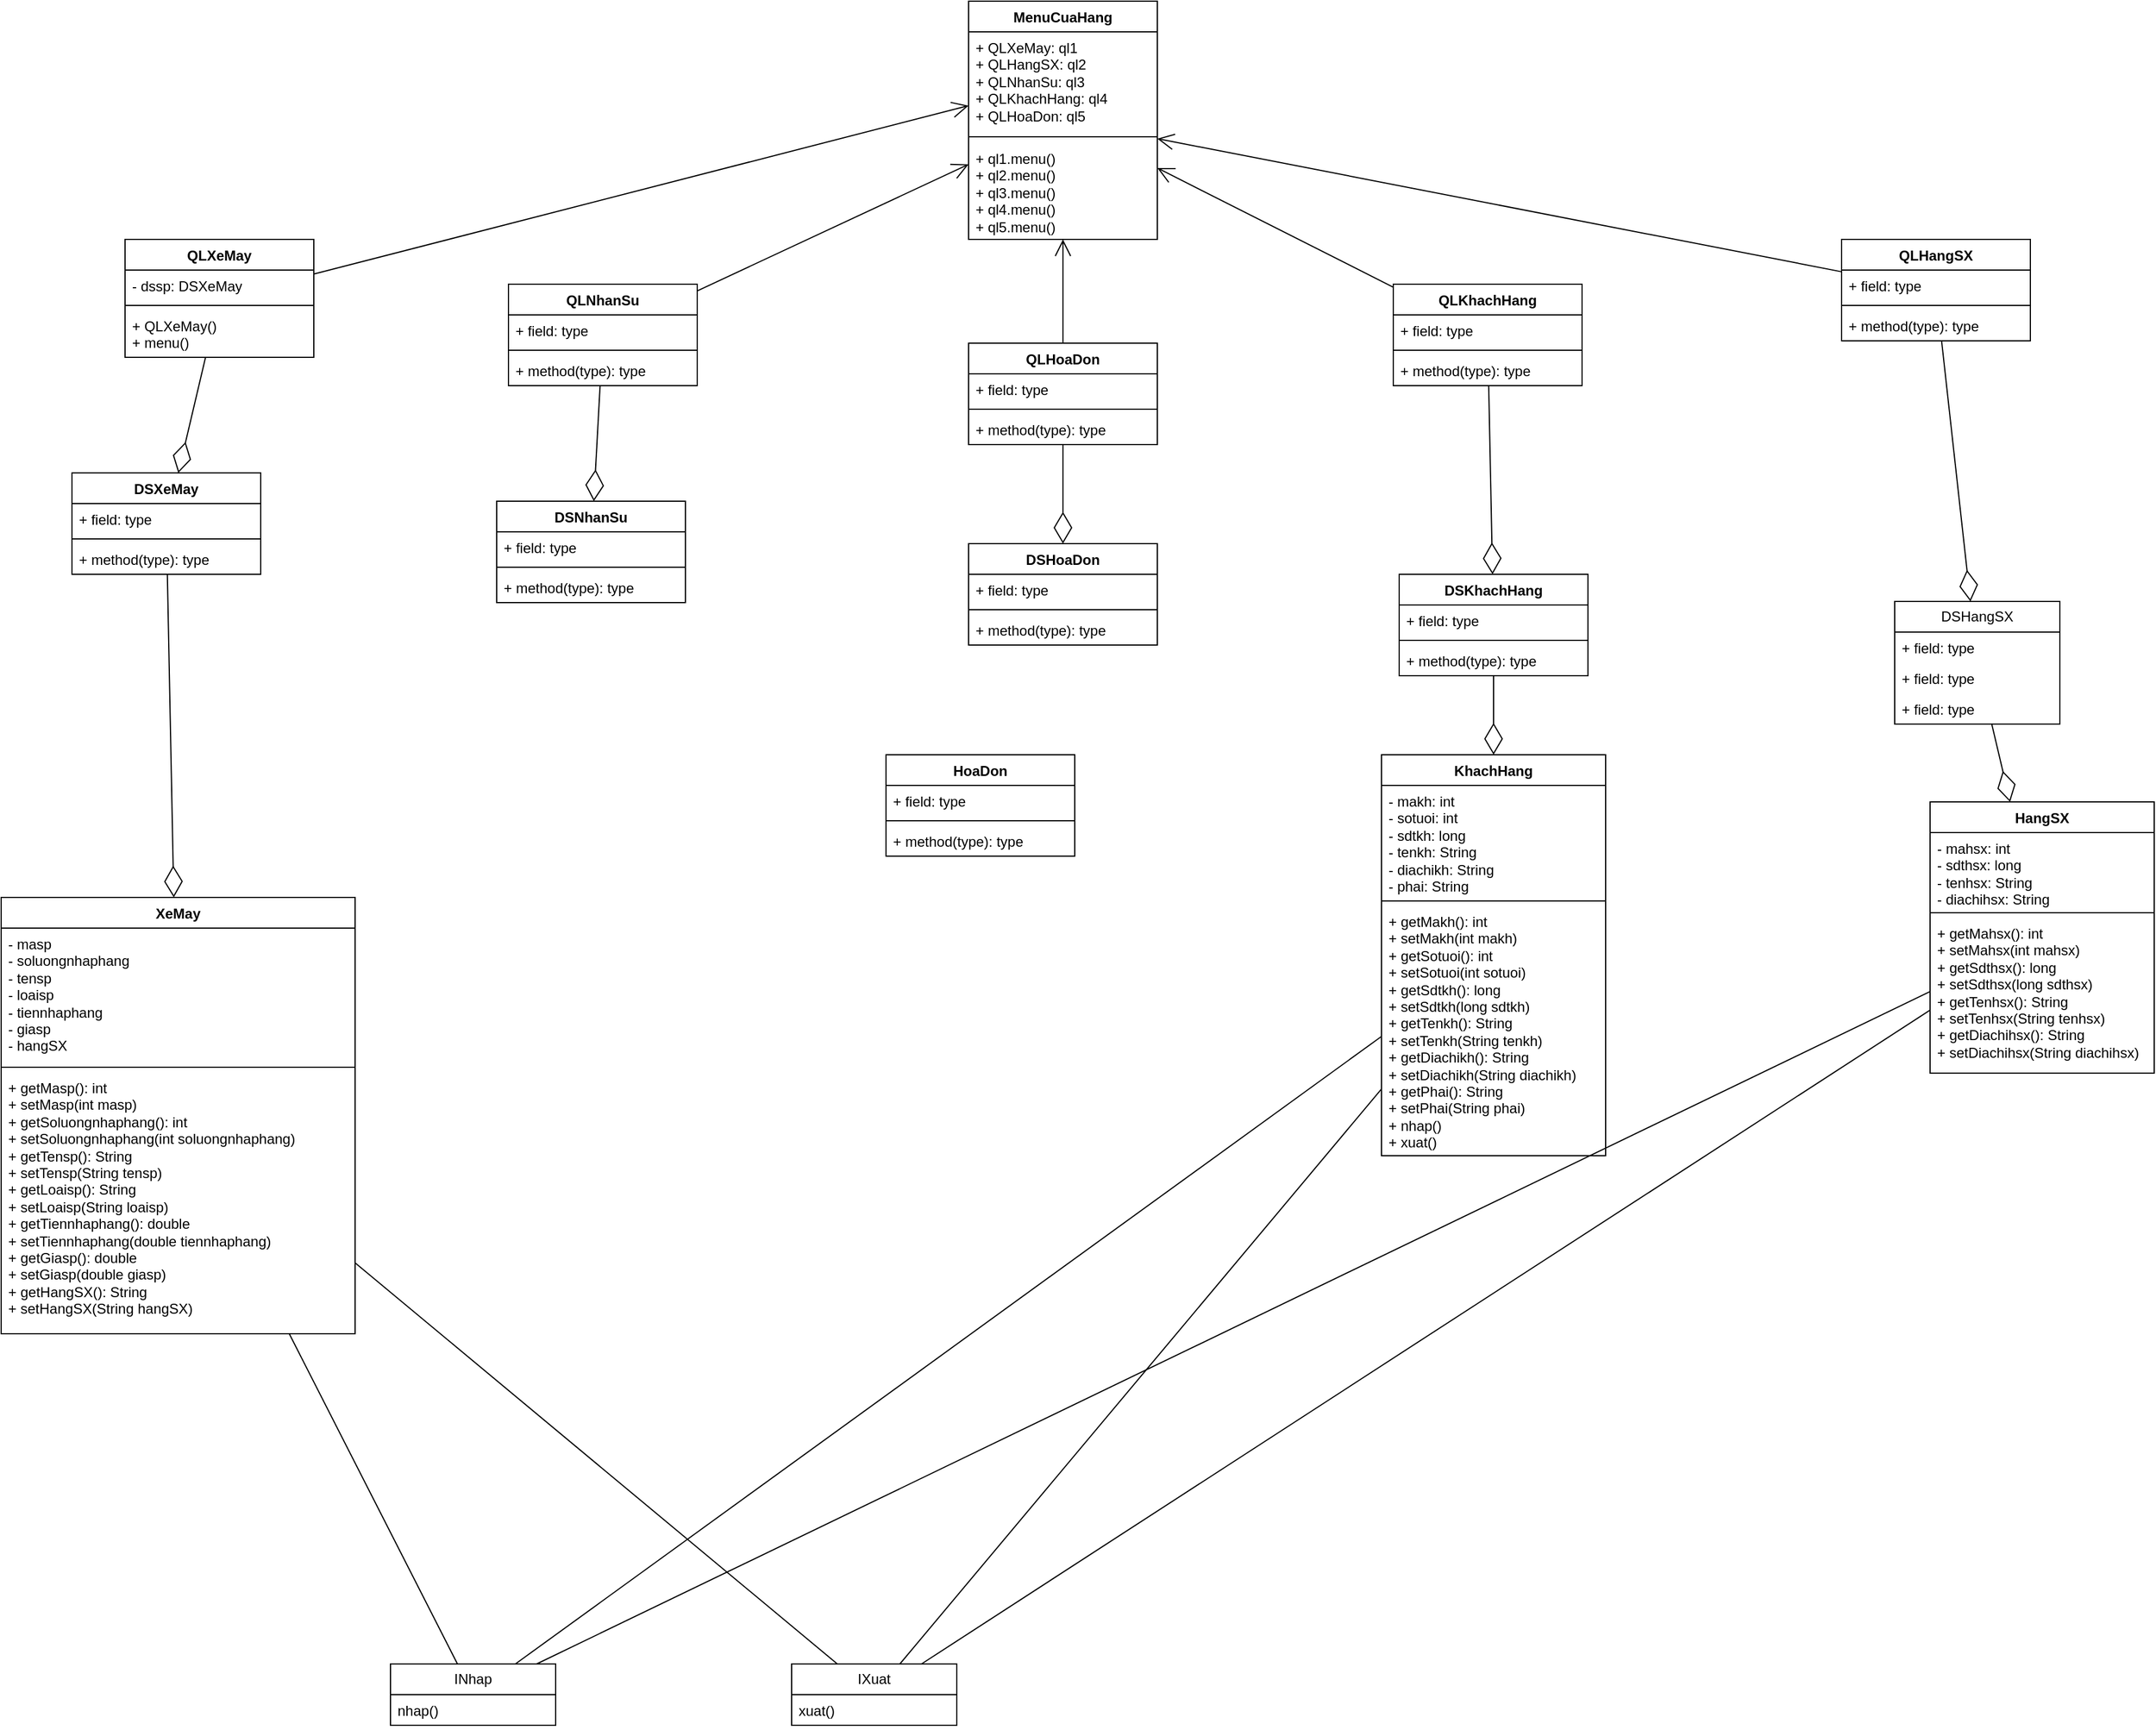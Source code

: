 <mxfile version="24.7.8">
  <diagram name="Page-1" id="L1nu5HghFfAocoa620KP">
    <mxGraphModel dx="1839" dy="1710" grid="1" gridSize="10" guides="1" tooltips="1" connect="1" arrows="1" fold="1" page="1" pageScale="1" pageWidth="850" pageHeight="1100" math="0" shadow="0">
      <root>
        <mxCell id="0" />
        <mxCell id="1" parent="0" />
        <mxCell id="iJcZFBP5WNkSlqs788NF-35" value="MenuCuaHang" style="swimlane;fontStyle=1;align=center;verticalAlign=top;childLayout=stackLayout;horizontal=1;startSize=26;horizontalStack=0;resizeParent=1;resizeParentMax=0;resizeLast=0;collapsible=1;marginBottom=0;whiteSpace=wrap;html=1;" parent="1" vertex="1">
          <mxGeometry x="290" y="-1080" width="160" height="202" as="geometry" />
        </mxCell>
        <mxCell id="iJcZFBP5WNkSlqs788NF-36" value="+ QLXeMay: ql1&lt;br&gt;+ QLHangSX: ql2&lt;br&gt;&lt;div&gt;+ QLNhanSu: ql3&lt;/div&gt;&lt;div&gt;+ QLKhachHang: ql4&lt;/div&gt;&lt;div&gt;+ QLHoaDon: ql5&lt;/div&gt;" style="text;strokeColor=none;fillColor=none;align=left;verticalAlign=top;spacingLeft=4;spacingRight=4;overflow=hidden;rotatable=0;points=[[0,0.5],[1,0.5]];portConstraint=eastwest;whiteSpace=wrap;html=1;" parent="iJcZFBP5WNkSlqs788NF-35" vertex="1">
          <mxGeometry y="26" width="160" height="84" as="geometry" />
        </mxCell>
        <mxCell id="iJcZFBP5WNkSlqs788NF-37" value="" style="line;strokeWidth=1;fillColor=none;align=left;verticalAlign=middle;spacingTop=-1;spacingLeft=3;spacingRight=3;rotatable=0;labelPosition=right;points=[];portConstraint=eastwest;strokeColor=inherit;" parent="iJcZFBP5WNkSlqs788NF-35" vertex="1">
          <mxGeometry y="110" width="160" height="10" as="geometry" />
        </mxCell>
        <mxCell id="iJcZFBP5WNkSlqs788NF-38" value="+ ql1.menu()&lt;div&gt;+ ql2.menu()&lt;br&gt;&lt;/div&gt;&lt;div&gt;+ ql3.menu()&lt;br&gt;&lt;/div&gt;&lt;div&gt;+ ql4.menu()&lt;br&gt;&lt;/div&gt;&lt;div&gt;+ ql5.menu()&lt;br&gt;&lt;/div&gt;" style="text;strokeColor=none;fillColor=none;align=left;verticalAlign=top;spacingLeft=4;spacingRight=4;overflow=hidden;rotatable=0;points=[[0,0.5],[1,0.5]];portConstraint=eastwest;whiteSpace=wrap;html=1;" parent="iJcZFBP5WNkSlqs788NF-35" vertex="1">
          <mxGeometry y="120" width="160" height="82" as="geometry" />
        </mxCell>
        <mxCell id="iJcZFBP5WNkSlqs788NF-43" value="QLXeMay" style="swimlane;fontStyle=1;align=center;verticalAlign=top;childLayout=stackLayout;horizontal=1;startSize=26;horizontalStack=0;resizeParent=1;resizeParentMax=0;resizeLast=0;collapsible=1;marginBottom=0;whiteSpace=wrap;html=1;" parent="1" vertex="1">
          <mxGeometry x="-425" y="-878" width="160" height="100" as="geometry" />
        </mxCell>
        <mxCell id="iJcZFBP5WNkSlqs788NF-44" value="- dssp: DSXeMay" style="text;strokeColor=none;fillColor=none;align=left;verticalAlign=top;spacingLeft=4;spacingRight=4;overflow=hidden;rotatable=0;points=[[0,0.5],[1,0.5]];portConstraint=eastwest;whiteSpace=wrap;html=1;" parent="iJcZFBP5WNkSlqs788NF-43" vertex="1">
          <mxGeometry y="26" width="160" height="26" as="geometry" />
        </mxCell>
        <mxCell id="iJcZFBP5WNkSlqs788NF-45" value="" style="line;strokeWidth=1;fillColor=none;align=left;verticalAlign=middle;spacingTop=-1;spacingLeft=3;spacingRight=3;rotatable=0;labelPosition=right;points=[];portConstraint=eastwest;strokeColor=inherit;" parent="iJcZFBP5WNkSlqs788NF-43" vertex="1">
          <mxGeometry y="52" width="160" height="8" as="geometry" />
        </mxCell>
        <mxCell id="iJcZFBP5WNkSlqs788NF-46" value="+ QLXeMay()&lt;br&gt;+ menu()" style="text;strokeColor=none;fillColor=none;align=left;verticalAlign=top;spacingLeft=4;spacingRight=4;overflow=hidden;rotatable=0;points=[[0,0.5],[1,0.5]];portConstraint=eastwest;whiteSpace=wrap;html=1;" parent="iJcZFBP5WNkSlqs788NF-43" vertex="1">
          <mxGeometry y="60" width="160" height="40" as="geometry" />
        </mxCell>
        <mxCell id="iJcZFBP5WNkSlqs788NF-47" value="QLNhanSu" style="swimlane;fontStyle=1;align=center;verticalAlign=top;childLayout=stackLayout;horizontal=1;startSize=26;horizontalStack=0;resizeParent=1;resizeParentMax=0;resizeLast=0;collapsible=1;marginBottom=0;whiteSpace=wrap;html=1;" parent="1" vertex="1">
          <mxGeometry x="-100" y="-840" width="160" height="86" as="geometry" />
        </mxCell>
        <mxCell id="iJcZFBP5WNkSlqs788NF-48" value="+ field: type" style="text;strokeColor=none;fillColor=none;align=left;verticalAlign=top;spacingLeft=4;spacingRight=4;overflow=hidden;rotatable=0;points=[[0,0.5],[1,0.5]];portConstraint=eastwest;whiteSpace=wrap;html=1;" parent="iJcZFBP5WNkSlqs788NF-47" vertex="1">
          <mxGeometry y="26" width="160" height="26" as="geometry" />
        </mxCell>
        <mxCell id="iJcZFBP5WNkSlqs788NF-49" value="" style="line;strokeWidth=1;fillColor=none;align=left;verticalAlign=middle;spacingTop=-1;spacingLeft=3;spacingRight=3;rotatable=0;labelPosition=right;points=[];portConstraint=eastwest;strokeColor=inherit;" parent="iJcZFBP5WNkSlqs788NF-47" vertex="1">
          <mxGeometry y="52" width="160" height="8" as="geometry" />
        </mxCell>
        <mxCell id="iJcZFBP5WNkSlqs788NF-50" value="+ method(type): type" style="text;strokeColor=none;fillColor=none;align=left;verticalAlign=top;spacingLeft=4;spacingRight=4;overflow=hidden;rotatable=0;points=[[0,0.5],[1,0.5]];portConstraint=eastwest;whiteSpace=wrap;html=1;" parent="iJcZFBP5WNkSlqs788NF-47" vertex="1">
          <mxGeometry y="60" width="160" height="26" as="geometry" />
        </mxCell>
        <mxCell id="iJcZFBP5WNkSlqs788NF-51" value="QLHangSX" style="swimlane;fontStyle=1;align=center;verticalAlign=top;childLayout=stackLayout;horizontal=1;startSize=26;horizontalStack=0;resizeParent=1;resizeParentMax=0;resizeLast=0;collapsible=1;marginBottom=0;whiteSpace=wrap;html=1;" parent="1" vertex="1">
          <mxGeometry x="1030" y="-878" width="160" height="86" as="geometry" />
        </mxCell>
        <mxCell id="iJcZFBP5WNkSlqs788NF-52" value="+ field: type" style="text;strokeColor=none;fillColor=none;align=left;verticalAlign=top;spacingLeft=4;spacingRight=4;overflow=hidden;rotatable=0;points=[[0,0.5],[1,0.5]];portConstraint=eastwest;whiteSpace=wrap;html=1;" parent="iJcZFBP5WNkSlqs788NF-51" vertex="1">
          <mxGeometry y="26" width="160" height="26" as="geometry" />
        </mxCell>
        <mxCell id="iJcZFBP5WNkSlqs788NF-53" value="" style="line;strokeWidth=1;fillColor=none;align=left;verticalAlign=middle;spacingTop=-1;spacingLeft=3;spacingRight=3;rotatable=0;labelPosition=right;points=[];portConstraint=eastwest;strokeColor=inherit;" parent="iJcZFBP5WNkSlqs788NF-51" vertex="1">
          <mxGeometry y="52" width="160" height="8" as="geometry" />
        </mxCell>
        <mxCell id="iJcZFBP5WNkSlqs788NF-54" value="+ method(type): type" style="text;strokeColor=none;fillColor=none;align=left;verticalAlign=top;spacingLeft=4;spacingRight=4;overflow=hidden;rotatable=0;points=[[0,0.5],[1,0.5]];portConstraint=eastwest;whiteSpace=wrap;html=1;" parent="iJcZFBP5WNkSlqs788NF-51" vertex="1">
          <mxGeometry y="60" width="160" height="26" as="geometry" />
        </mxCell>
        <mxCell id="iJcZFBP5WNkSlqs788NF-55" value="QLHoaDon" style="swimlane;fontStyle=1;align=center;verticalAlign=top;childLayout=stackLayout;horizontal=1;startSize=26;horizontalStack=0;resizeParent=1;resizeParentMax=0;resizeLast=0;collapsible=1;marginBottom=0;whiteSpace=wrap;html=1;" parent="1" vertex="1">
          <mxGeometry x="290" y="-790" width="160" height="86" as="geometry" />
        </mxCell>
        <mxCell id="iJcZFBP5WNkSlqs788NF-56" value="+ field: type" style="text;strokeColor=none;fillColor=none;align=left;verticalAlign=top;spacingLeft=4;spacingRight=4;overflow=hidden;rotatable=0;points=[[0,0.5],[1,0.5]];portConstraint=eastwest;whiteSpace=wrap;html=1;" parent="iJcZFBP5WNkSlqs788NF-55" vertex="1">
          <mxGeometry y="26" width="160" height="26" as="geometry" />
        </mxCell>
        <mxCell id="iJcZFBP5WNkSlqs788NF-57" value="" style="line;strokeWidth=1;fillColor=none;align=left;verticalAlign=middle;spacingTop=-1;spacingLeft=3;spacingRight=3;rotatable=0;labelPosition=right;points=[];portConstraint=eastwest;strokeColor=inherit;" parent="iJcZFBP5WNkSlqs788NF-55" vertex="1">
          <mxGeometry y="52" width="160" height="8" as="geometry" />
        </mxCell>
        <mxCell id="iJcZFBP5WNkSlqs788NF-58" value="+ method(type): type" style="text;strokeColor=none;fillColor=none;align=left;verticalAlign=top;spacingLeft=4;spacingRight=4;overflow=hidden;rotatable=0;points=[[0,0.5],[1,0.5]];portConstraint=eastwest;whiteSpace=wrap;html=1;" parent="iJcZFBP5WNkSlqs788NF-55" vertex="1">
          <mxGeometry y="60" width="160" height="26" as="geometry" />
        </mxCell>
        <mxCell id="iJcZFBP5WNkSlqs788NF-59" value="QLKhachHang" style="swimlane;fontStyle=1;align=center;verticalAlign=top;childLayout=stackLayout;horizontal=1;startSize=26;horizontalStack=0;resizeParent=1;resizeParentMax=0;resizeLast=0;collapsible=1;marginBottom=0;whiteSpace=wrap;html=1;" parent="1" vertex="1">
          <mxGeometry x="650" y="-840" width="160" height="86" as="geometry" />
        </mxCell>
        <mxCell id="iJcZFBP5WNkSlqs788NF-60" value="+ field: type" style="text;strokeColor=none;fillColor=none;align=left;verticalAlign=top;spacingLeft=4;spacingRight=4;overflow=hidden;rotatable=0;points=[[0,0.5],[1,0.5]];portConstraint=eastwest;whiteSpace=wrap;html=1;" parent="iJcZFBP5WNkSlqs788NF-59" vertex="1">
          <mxGeometry y="26" width="160" height="26" as="geometry" />
        </mxCell>
        <mxCell id="iJcZFBP5WNkSlqs788NF-61" value="" style="line;strokeWidth=1;fillColor=none;align=left;verticalAlign=middle;spacingTop=-1;spacingLeft=3;spacingRight=3;rotatable=0;labelPosition=right;points=[];portConstraint=eastwest;strokeColor=inherit;" parent="iJcZFBP5WNkSlqs788NF-59" vertex="1">
          <mxGeometry y="52" width="160" height="8" as="geometry" />
        </mxCell>
        <mxCell id="iJcZFBP5WNkSlqs788NF-62" value="+ method(type): type" style="text;strokeColor=none;fillColor=none;align=left;verticalAlign=top;spacingLeft=4;spacingRight=4;overflow=hidden;rotatable=0;points=[[0,0.5],[1,0.5]];portConstraint=eastwest;whiteSpace=wrap;html=1;" parent="iJcZFBP5WNkSlqs788NF-59" vertex="1">
          <mxGeometry y="60" width="160" height="26" as="geometry" />
        </mxCell>
        <mxCell id="oT49b-B8dAcFB7KdIcNo-17" value="DSHangSX" style="swimlane;fontStyle=0;childLayout=stackLayout;horizontal=1;startSize=26;fillColor=none;horizontalStack=0;resizeParent=1;resizeParentMax=0;resizeLast=0;collapsible=1;marginBottom=0;whiteSpace=wrap;html=1;" parent="1" vertex="1">
          <mxGeometry x="1075" y="-571" width="140" height="104" as="geometry" />
        </mxCell>
        <mxCell id="oT49b-B8dAcFB7KdIcNo-18" value="+ field: type" style="text;strokeColor=none;fillColor=none;align=left;verticalAlign=top;spacingLeft=4;spacingRight=4;overflow=hidden;rotatable=0;points=[[0,0.5],[1,0.5]];portConstraint=eastwest;whiteSpace=wrap;html=1;" parent="oT49b-B8dAcFB7KdIcNo-17" vertex="1">
          <mxGeometry y="26" width="140" height="26" as="geometry" />
        </mxCell>
        <mxCell id="oT49b-B8dAcFB7KdIcNo-19" value="+ field: type" style="text;strokeColor=none;fillColor=none;align=left;verticalAlign=top;spacingLeft=4;spacingRight=4;overflow=hidden;rotatable=0;points=[[0,0.5],[1,0.5]];portConstraint=eastwest;whiteSpace=wrap;html=1;" parent="oT49b-B8dAcFB7KdIcNo-17" vertex="1">
          <mxGeometry y="52" width="140" height="26" as="geometry" />
        </mxCell>
        <mxCell id="oT49b-B8dAcFB7KdIcNo-20" value="+ field: type" style="text;strokeColor=none;fillColor=none;align=left;verticalAlign=top;spacingLeft=4;spacingRight=4;overflow=hidden;rotatable=0;points=[[0,0.5],[1,0.5]];portConstraint=eastwest;whiteSpace=wrap;html=1;" parent="oT49b-B8dAcFB7KdIcNo-17" vertex="1">
          <mxGeometry y="78" width="140" height="26" as="geometry" />
        </mxCell>
        <mxCell id="oT49b-B8dAcFB7KdIcNo-25" value="KhachHang" style="swimlane;fontStyle=1;align=center;verticalAlign=top;childLayout=stackLayout;horizontal=1;startSize=26;horizontalStack=0;resizeParent=1;resizeParentMax=0;resizeLast=0;collapsible=1;marginBottom=0;whiteSpace=wrap;html=1;" parent="1" vertex="1">
          <mxGeometry x="640" y="-441" width="190" height="340" as="geometry" />
        </mxCell>
        <mxCell id="oT49b-B8dAcFB7KdIcNo-26" value="- makh: int&lt;br&gt;- sotuoi: int&lt;br&gt;- sdtkh: long&lt;br&gt;- tenkh: String&lt;br&gt;- diachikh: String&lt;br&gt;- phai: String" style="text;strokeColor=none;fillColor=none;align=left;verticalAlign=top;spacingLeft=4;spacingRight=4;overflow=hidden;rotatable=0;points=[[0,0.5],[1,0.5]];portConstraint=eastwest;whiteSpace=wrap;html=1;" parent="oT49b-B8dAcFB7KdIcNo-25" vertex="1">
          <mxGeometry y="26" width="190" height="94" as="geometry" />
        </mxCell>
        <mxCell id="oT49b-B8dAcFB7KdIcNo-27" value="" style="line;strokeWidth=1;fillColor=none;align=left;verticalAlign=middle;spacingTop=-1;spacingLeft=3;spacingRight=3;rotatable=0;labelPosition=right;points=[];portConstraint=eastwest;strokeColor=inherit;" parent="oT49b-B8dAcFB7KdIcNo-25" vertex="1">
          <mxGeometry y="120" width="190" height="8" as="geometry" />
        </mxCell>
        <mxCell id="oT49b-B8dAcFB7KdIcNo-28" value="+ getMakh(): int&lt;br&gt;+ setMakh(int makh)&lt;br&gt;+ getSotuoi(): int&lt;br&gt;+ setSotuoi(int sotuoi)&lt;br&gt;+ getSdtkh(): long&lt;br&gt;+ setSdtkh(long sdtkh)&lt;br&gt;+ getTenkh(): String&lt;br&gt;+ setTenkh(String tenkh)&lt;br&gt;+ getDiachikh(): String&lt;br&gt;+ setDiachikh(String diachikh)&lt;br&gt;+ getPhai(): String&lt;br&gt;+ setPhai(String phai)&lt;br&gt;+ nhap()&lt;br&gt;+ xuat()" style="text;strokeColor=none;fillColor=none;align=left;verticalAlign=top;spacingLeft=4;spacingRight=4;overflow=hidden;rotatable=0;points=[[0,0.5],[1,0.5]];portConstraint=eastwest;whiteSpace=wrap;html=1;" parent="oT49b-B8dAcFB7KdIcNo-25" vertex="1">
          <mxGeometry y="128" width="190" height="212" as="geometry" />
        </mxCell>
        <mxCell id="oT49b-B8dAcFB7KdIcNo-29" value="DSXeMay" style="swimlane;fontStyle=1;align=center;verticalAlign=top;childLayout=stackLayout;horizontal=1;startSize=26;horizontalStack=0;resizeParent=1;resizeParentMax=0;resizeLast=0;collapsible=1;marginBottom=0;whiteSpace=wrap;html=1;" parent="1" vertex="1">
          <mxGeometry x="-470" y="-680" width="160" height="86" as="geometry" />
        </mxCell>
        <mxCell id="oT49b-B8dAcFB7KdIcNo-30" value="+ field: type" style="text;strokeColor=none;fillColor=none;align=left;verticalAlign=top;spacingLeft=4;spacingRight=4;overflow=hidden;rotatable=0;points=[[0,0.5],[1,0.5]];portConstraint=eastwest;whiteSpace=wrap;html=1;" parent="oT49b-B8dAcFB7KdIcNo-29" vertex="1">
          <mxGeometry y="26" width="160" height="26" as="geometry" />
        </mxCell>
        <mxCell id="oT49b-B8dAcFB7KdIcNo-31" value="" style="line;strokeWidth=1;fillColor=none;align=left;verticalAlign=middle;spacingTop=-1;spacingLeft=3;spacingRight=3;rotatable=0;labelPosition=right;points=[];portConstraint=eastwest;strokeColor=inherit;" parent="oT49b-B8dAcFB7KdIcNo-29" vertex="1">
          <mxGeometry y="52" width="160" height="8" as="geometry" />
        </mxCell>
        <mxCell id="oT49b-B8dAcFB7KdIcNo-32" value="+ method(type): type" style="text;strokeColor=none;fillColor=none;align=left;verticalAlign=top;spacingLeft=4;spacingRight=4;overflow=hidden;rotatable=0;points=[[0,0.5],[1,0.5]];portConstraint=eastwest;whiteSpace=wrap;html=1;" parent="oT49b-B8dAcFB7KdIcNo-29" vertex="1">
          <mxGeometry y="60" width="160" height="26" as="geometry" />
        </mxCell>
        <mxCell id="oT49b-B8dAcFB7KdIcNo-33" value="DSNhanSu" style="swimlane;fontStyle=1;align=center;verticalAlign=top;childLayout=stackLayout;horizontal=1;startSize=26;horizontalStack=0;resizeParent=1;resizeParentMax=0;resizeLast=0;collapsible=1;marginBottom=0;whiteSpace=wrap;html=1;" parent="1" vertex="1">
          <mxGeometry x="-110" y="-656" width="160" height="86" as="geometry" />
        </mxCell>
        <mxCell id="oT49b-B8dAcFB7KdIcNo-34" value="+ field: type" style="text;strokeColor=none;fillColor=none;align=left;verticalAlign=top;spacingLeft=4;spacingRight=4;overflow=hidden;rotatable=0;points=[[0,0.5],[1,0.5]];portConstraint=eastwest;whiteSpace=wrap;html=1;" parent="oT49b-B8dAcFB7KdIcNo-33" vertex="1">
          <mxGeometry y="26" width="160" height="26" as="geometry" />
        </mxCell>
        <mxCell id="oT49b-B8dAcFB7KdIcNo-35" value="" style="line;strokeWidth=1;fillColor=none;align=left;verticalAlign=middle;spacingTop=-1;spacingLeft=3;spacingRight=3;rotatable=0;labelPosition=right;points=[];portConstraint=eastwest;strokeColor=inherit;" parent="oT49b-B8dAcFB7KdIcNo-33" vertex="1">
          <mxGeometry y="52" width="160" height="8" as="geometry" />
        </mxCell>
        <mxCell id="oT49b-B8dAcFB7KdIcNo-36" value="+ method(type): type" style="text;strokeColor=none;fillColor=none;align=left;verticalAlign=top;spacingLeft=4;spacingRight=4;overflow=hidden;rotatable=0;points=[[0,0.5],[1,0.5]];portConstraint=eastwest;whiteSpace=wrap;html=1;" parent="oT49b-B8dAcFB7KdIcNo-33" vertex="1">
          <mxGeometry y="60" width="160" height="26" as="geometry" />
        </mxCell>
        <mxCell id="oT49b-B8dAcFB7KdIcNo-37" value="DSHoaDon" style="swimlane;fontStyle=1;align=center;verticalAlign=top;childLayout=stackLayout;horizontal=1;startSize=26;horizontalStack=0;resizeParent=1;resizeParentMax=0;resizeLast=0;collapsible=1;marginBottom=0;whiteSpace=wrap;html=1;" parent="1" vertex="1">
          <mxGeometry x="290" y="-620" width="160" height="86" as="geometry" />
        </mxCell>
        <mxCell id="oT49b-B8dAcFB7KdIcNo-38" value="+ field: type" style="text;strokeColor=none;fillColor=none;align=left;verticalAlign=top;spacingLeft=4;spacingRight=4;overflow=hidden;rotatable=0;points=[[0,0.5],[1,0.5]];portConstraint=eastwest;whiteSpace=wrap;html=1;" parent="oT49b-B8dAcFB7KdIcNo-37" vertex="1">
          <mxGeometry y="26" width="160" height="26" as="geometry" />
        </mxCell>
        <mxCell id="oT49b-B8dAcFB7KdIcNo-39" value="" style="line;strokeWidth=1;fillColor=none;align=left;verticalAlign=middle;spacingTop=-1;spacingLeft=3;spacingRight=3;rotatable=0;labelPosition=right;points=[];portConstraint=eastwest;strokeColor=inherit;" parent="oT49b-B8dAcFB7KdIcNo-37" vertex="1">
          <mxGeometry y="52" width="160" height="8" as="geometry" />
        </mxCell>
        <mxCell id="oT49b-B8dAcFB7KdIcNo-40" value="+ method(type): type" style="text;strokeColor=none;fillColor=none;align=left;verticalAlign=top;spacingLeft=4;spacingRight=4;overflow=hidden;rotatable=0;points=[[0,0.5],[1,0.5]];portConstraint=eastwest;whiteSpace=wrap;html=1;" parent="oT49b-B8dAcFB7KdIcNo-37" vertex="1">
          <mxGeometry y="60" width="160" height="26" as="geometry" />
        </mxCell>
        <mxCell id="oT49b-B8dAcFB7KdIcNo-41" value="DSKhachHang" style="swimlane;fontStyle=1;align=center;verticalAlign=top;childLayout=stackLayout;horizontal=1;startSize=26;horizontalStack=0;resizeParent=1;resizeParentMax=0;resizeLast=0;collapsible=1;marginBottom=0;whiteSpace=wrap;html=1;" parent="1" vertex="1">
          <mxGeometry x="655" y="-594" width="160" height="86" as="geometry" />
        </mxCell>
        <mxCell id="oT49b-B8dAcFB7KdIcNo-42" value="+ field: type" style="text;strokeColor=none;fillColor=none;align=left;verticalAlign=top;spacingLeft=4;spacingRight=4;overflow=hidden;rotatable=0;points=[[0,0.5],[1,0.5]];portConstraint=eastwest;whiteSpace=wrap;html=1;" parent="oT49b-B8dAcFB7KdIcNo-41" vertex="1">
          <mxGeometry y="26" width="160" height="26" as="geometry" />
        </mxCell>
        <mxCell id="oT49b-B8dAcFB7KdIcNo-43" value="" style="line;strokeWidth=1;fillColor=none;align=left;verticalAlign=middle;spacingTop=-1;spacingLeft=3;spacingRight=3;rotatable=0;labelPosition=right;points=[];portConstraint=eastwest;strokeColor=inherit;" parent="oT49b-B8dAcFB7KdIcNo-41" vertex="1">
          <mxGeometry y="52" width="160" height="8" as="geometry" />
        </mxCell>
        <mxCell id="oT49b-B8dAcFB7KdIcNo-44" value="+ method(type): type" style="text;strokeColor=none;fillColor=none;align=left;verticalAlign=top;spacingLeft=4;spacingRight=4;overflow=hidden;rotatable=0;points=[[0,0.5],[1,0.5]];portConstraint=eastwest;whiteSpace=wrap;html=1;" parent="oT49b-B8dAcFB7KdIcNo-41" vertex="1">
          <mxGeometry y="60" width="160" height="26" as="geometry" />
        </mxCell>
        <mxCell id="oT49b-B8dAcFB7KdIcNo-45" value="XeMay" style="swimlane;fontStyle=1;align=center;verticalAlign=top;childLayout=stackLayout;horizontal=1;startSize=26;horizontalStack=0;resizeParent=1;resizeParentMax=0;resizeLast=0;collapsible=1;marginBottom=0;whiteSpace=wrap;html=1;" parent="1" vertex="1">
          <mxGeometry x="-530" y="-320" width="300" height="370" as="geometry" />
        </mxCell>
        <mxCell id="oT49b-B8dAcFB7KdIcNo-46" value="- masp&lt;div&gt;- soluongnhaphang&lt;br&gt;- tensp&lt;/div&gt;&lt;div&gt;- loaisp&lt;/div&gt;&lt;div&gt;- tiennhaphang&lt;/div&gt;&lt;div&gt;- giasp&lt;/div&gt;&lt;div&gt;- hangSX&lt;/div&gt;" style="text;strokeColor=none;fillColor=none;align=left;verticalAlign=top;spacingLeft=4;spacingRight=4;overflow=hidden;rotatable=0;points=[[0,0.5],[1,0.5]];portConstraint=eastwest;whiteSpace=wrap;html=1;" parent="oT49b-B8dAcFB7KdIcNo-45" vertex="1">
          <mxGeometry y="26" width="300" height="114" as="geometry" />
        </mxCell>
        <mxCell id="oT49b-B8dAcFB7KdIcNo-47" value="" style="line;strokeWidth=1;fillColor=none;align=left;verticalAlign=middle;spacingTop=-1;spacingLeft=3;spacingRight=3;rotatable=0;labelPosition=right;points=[];portConstraint=eastwest;strokeColor=inherit;" parent="oT49b-B8dAcFB7KdIcNo-45" vertex="1">
          <mxGeometry y="140" width="300" height="8" as="geometry" />
        </mxCell>
        <mxCell id="oT49b-B8dAcFB7KdIcNo-48" value="+ getMasp(): int&lt;br&gt;+ setMasp(int masp)&lt;br&gt;+ getSoluongnhaphang(): int&lt;br&gt;+ setSoluongnhaphang(int soluongnhaphang)&lt;br&gt;+ getTensp(): String&lt;br&gt;+ setTensp(String tensp)&lt;br&gt;+ getLoaisp(): String&lt;br&gt;+ setLoaisp(String loaisp)&lt;br&gt;+ getTiennhaphang(): double&lt;br&gt;+ setTiennhaphang(double tiennhaphang)&lt;br&gt;+ getGiasp(): double&lt;br&gt;+ setGiasp(double giasp)&lt;br&gt;+ getHangSX(): String&lt;br&gt;+ setHangSX(String hangSX)" style="text;strokeColor=none;fillColor=none;align=left;verticalAlign=top;spacingLeft=4;spacingRight=4;overflow=hidden;rotatable=0;points=[[0,0.5],[1,0.5]];portConstraint=eastwest;whiteSpace=wrap;html=1;" parent="oT49b-B8dAcFB7KdIcNo-45" vertex="1">
          <mxGeometry y="148" width="300" height="222" as="geometry" />
        </mxCell>
        <mxCell id="oT49b-B8dAcFB7KdIcNo-49" value="HangSX" style="swimlane;fontStyle=1;align=center;verticalAlign=top;childLayout=stackLayout;horizontal=1;startSize=26;horizontalStack=0;resizeParent=1;resizeParentMax=0;resizeLast=0;collapsible=1;marginBottom=0;whiteSpace=wrap;html=1;" parent="1" vertex="1">
          <mxGeometry x="1105" y="-401" width="190" height="230" as="geometry" />
        </mxCell>
        <mxCell id="oT49b-B8dAcFB7KdIcNo-50" value="- mahsx: int&amp;nbsp;&lt;br&gt;- sdthsx: long&lt;br&gt;- tenhsx: String&lt;br&gt;- diachihsx: String" style="text;strokeColor=none;fillColor=none;align=left;verticalAlign=top;spacingLeft=4;spacingRight=4;overflow=hidden;rotatable=0;points=[[0,0.5],[1,0.5]];portConstraint=eastwest;whiteSpace=wrap;html=1;" parent="oT49b-B8dAcFB7KdIcNo-49" vertex="1">
          <mxGeometry y="26" width="190" height="64" as="geometry" />
        </mxCell>
        <mxCell id="oT49b-B8dAcFB7KdIcNo-51" value="" style="line;strokeWidth=1;fillColor=none;align=left;verticalAlign=middle;spacingTop=-1;spacingLeft=3;spacingRight=3;rotatable=0;labelPosition=right;points=[];portConstraint=eastwest;strokeColor=inherit;" parent="oT49b-B8dAcFB7KdIcNo-49" vertex="1">
          <mxGeometry y="90" width="190" height="8" as="geometry" />
        </mxCell>
        <mxCell id="oT49b-B8dAcFB7KdIcNo-52" value="+ getMahsx(): int&lt;br&gt;+ setMahsx(int mahsx)&lt;br&gt;+ getSdthsx(): long&lt;br&gt;+ setSdthsx(long sdthsx)&lt;br&gt;+ getTenhsx(): String&lt;br&gt;+ setTenhsx(String tenhsx)&lt;br&gt;+ getDiachihsx(): String&lt;br&gt;+ setDiachihsx(String diachihsx)" style="text;strokeColor=none;fillColor=none;align=left;verticalAlign=top;spacingLeft=4;spacingRight=4;overflow=hidden;rotatable=0;points=[[0,0.5],[1,0.5]];portConstraint=eastwest;whiteSpace=wrap;html=1;" parent="oT49b-B8dAcFB7KdIcNo-49" vertex="1">
          <mxGeometry y="98" width="190" height="132" as="geometry" />
        </mxCell>
        <mxCell id="oT49b-B8dAcFB7KdIcNo-53" value="HoaDon" style="swimlane;fontStyle=1;align=center;verticalAlign=top;childLayout=stackLayout;horizontal=1;startSize=26;horizontalStack=0;resizeParent=1;resizeParentMax=0;resizeLast=0;collapsible=1;marginBottom=0;whiteSpace=wrap;html=1;" parent="1" vertex="1">
          <mxGeometry x="220" y="-441" width="160" height="86" as="geometry" />
        </mxCell>
        <mxCell id="oT49b-B8dAcFB7KdIcNo-54" value="+ field: type" style="text;strokeColor=none;fillColor=none;align=left;verticalAlign=top;spacingLeft=4;spacingRight=4;overflow=hidden;rotatable=0;points=[[0,0.5],[1,0.5]];portConstraint=eastwest;whiteSpace=wrap;html=1;" parent="oT49b-B8dAcFB7KdIcNo-53" vertex="1">
          <mxGeometry y="26" width="160" height="26" as="geometry" />
        </mxCell>
        <mxCell id="oT49b-B8dAcFB7KdIcNo-55" value="" style="line;strokeWidth=1;fillColor=none;align=left;verticalAlign=middle;spacingTop=-1;spacingLeft=3;spacingRight=3;rotatable=0;labelPosition=right;points=[];portConstraint=eastwest;strokeColor=inherit;" parent="oT49b-B8dAcFB7KdIcNo-53" vertex="1">
          <mxGeometry y="52" width="160" height="8" as="geometry" />
        </mxCell>
        <mxCell id="oT49b-B8dAcFB7KdIcNo-56" value="+ method(type): type" style="text;strokeColor=none;fillColor=none;align=left;verticalAlign=top;spacingLeft=4;spacingRight=4;overflow=hidden;rotatable=0;points=[[0,0.5],[1,0.5]];portConstraint=eastwest;whiteSpace=wrap;html=1;" parent="oT49b-B8dAcFB7KdIcNo-53" vertex="1">
          <mxGeometry y="60" width="160" height="26" as="geometry" />
        </mxCell>
        <mxCell id="gpAHWMkQ7fagHkn4sIOI-4" value="" style="endArrow=open;endFill=1;endSize=12;html=1;rounded=0;" parent="1" source="iJcZFBP5WNkSlqs788NF-43" target="iJcZFBP5WNkSlqs788NF-36" edge="1">
          <mxGeometry width="160" relative="1" as="geometry">
            <mxPoint x="-330" y="-870" as="sourcePoint" />
            <mxPoint x="-170" y="-870" as="targetPoint" />
          </mxGeometry>
        </mxCell>
        <mxCell id="gpAHWMkQ7fagHkn4sIOI-5" value="" style="endArrow=open;endFill=1;endSize=12;html=1;rounded=0;" parent="1" source="iJcZFBP5WNkSlqs788NF-47" target="iJcZFBP5WNkSlqs788NF-35" edge="1">
          <mxGeometry width="160" relative="1" as="geometry">
            <mxPoint x="230" y="-790" as="sourcePoint" />
            <mxPoint x="390" y="-790" as="targetPoint" />
          </mxGeometry>
        </mxCell>
        <mxCell id="gpAHWMkQ7fagHkn4sIOI-6" value="" style="endArrow=open;endFill=1;endSize=12;html=1;rounded=0;" parent="1" source="iJcZFBP5WNkSlqs788NF-55" target="iJcZFBP5WNkSlqs788NF-35" edge="1">
          <mxGeometry width="160" relative="1" as="geometry">
            <mxPoint x="230" y="-790" as="sourcePoint" />
            <mxPoint x="390" y="-790" as="targetPoint" />
          </mxGeometry>
        </mxCell>
        <mxCell id="gpAHWMkQ7fagHkn4sIOI-7" value="" style="endArrow=open;endFill=1;endSize=12;html=1;rounded=0;" parent="1" source="iJcZFBP5WNkSlqs788NF-59" target="iJcZFBP5WNkSlqs788NF-35" edge="1">
          <mxGeometry width="160" relative="1" as="geometry">
            <mxPoint x="230" y="-790" as="sourcePoint" />
            <mxPoint x="390" y="-790" as="targetPoint" />
          </mxGeometry>
        </mxCell>
        <mxCell id="gpAHWMkQ7fagHkn4sIOI-8" value="" style="endArrow=open;endFill=1;endSize=12;html=1;rounded=0;" parent="1" source="iJcZFBP5WNkSlqs788NF-51" target="iJcZFBP5WNkSlqs788NF-35" edge="1">
          <mxGeometry width="160" relative="1" as="geometry">
            <mxPoint x="720" y="-790" as="sourcePoint" />
            <mxPoint x="880" y="-790" as="targetPoint" />
          </mxGeometry>
        </mxCell>
        <mxCell id="gpAHWMkQ7fagHkn4sIOI-9" value="" style="endArrow=diamondThin;endFill=0;endSize=24;html=1;rounded=0;" parent="1" source="iJcZFBP5WNkSlqs788NF-43" target="oT49b-B8dAcFB7KdIcNo-29" edge="1">
          <mxGeometry width="160" relative="1" as="geometry">
            <mxPoint x="-400" y="-650" as="sourcePoint" />
            <mxPoint x="-240" y="-650" as="targetPoint" />
          </mxGeometry>
        </mxCell>
        <mxCell id="gpAHWMkQ7fagHkn4sIOI-10" value="" style="endArrow=diamondThin;endFill=0;endSize=24;html=1;rounded=0;" parent="1" source="iJcZFBP5WNkSlqs788NF-47" target="oT49b-B8dAcFB7KdIcNo-33" edge="1">
          <mxGeometry width="160" relative="1" as="geometry">
            <mxPoint x="-20.3" y="-814" as="sourcePoint" />
            <mxPoint x="-20.3" y="-704" as="targetPoint" />
          </mxGeometry>
        </mxCell>
        <mxCell id="gpAHWMkQ7fagHkn4sIOI-11" value="" style="endArrow=diamondThin;endFill=0;endSize=24;html=1;rounded=0;" parent="1" source="iJcZFBP5WNkSlqs788NF-55" target="oT49b-B8dAcFB7KdIcNo-37" edge="1">
          <mxGeometry width="160" relative="1" as="geometry">
            <mxPoint x="330" y="-692" as="sourcePoint" />
            <mxPoint x="330" y="-582" as="targetPoint" />
          </mxGeometry>
        </mxCell>
        <mxCell id="gpAHWMkQ7fagHkn4sIOI-12" value="" style="endArrow=diamondThin;endFill=0;endSize=24;html=1;rounded=0;" parent="1" source="iJcZFBP5WNkSlqs788NF-59" target="oT49b-B8dAcFB7KdIcNo-41" edge="1">
          <mxGeometry width="160" relative="1" as="geometry">
            <mxPoint x="680" y="-680" as="sourcePoint" />
            <mxPoint x="680" y="-570" as="targetPoint" />
          </mxGeometry>
        </mxCell>
        <mxCell id="gpAHWMkQ7fagHkn4sIOI-13" value="" style="endArrow=diamondThin;endFill=0;endSize=24;html=1;rounded=0;" parent="1" source="iJcZFBP5WNkSlqs788NF-51" target="oT49b-B8dAcFB7KdIcNo-17" edge="1">
          <mxGeometry width="160" relative="1" as="geometry">
            <mxPoint x="859.57" y="-770" as="sourcePoint" />
            <mxPoint x="859.57" y="-660" as="targetPoint" />
          </mxGeometry>
        </mxCell>
        <mxCell id="gpAHWMkQ7fagHkn4sIOI-14" value="" style="endArrow=none;html=1;rounded=0;" parent="1" source="gpAHWMkQ7fagHkn4sIOI-18" target="oT49b-B8dAcFB7KdIcNo-25" edge="1">
          <mxGeometry width="50" height="50" relative="1" as="geometry">
            <mxPoint x="-102" y="330" as="sourcePoint" />
            <mxPoint x="170" y="-50" as="targetPoint" />
          </mxGeometry>
        </mxCell>
        <mxCell id="gpAHWMkQ7fagHkn4sIOI-15" value="" style="endArrow=none;html=1;rounded=0;" parent="1" source="gpAHWMkQ7fagHkn4sIOI-22" target="oT49b-B8dAcFB7KdIcNo-25" edge="1">
          <mxGeometry width="50" height="50" relative="1" as="geometry">
            <mxPoint x="253.2" y="330" as="sourcePoint" />
            <mxPoint x="360" y="-170" as="targetPoint" />
          </mxGeometry>
        </mxCell>
        <mxCell id="gpAHWMkQ7fagHkn4sIOI-16" value="" style="endArrow=none;html=1;rounded=0;" parent="1" source="gpAHWMkQ7fagHkn4sIOI-22" target="oT49b-B8dAcFB7KdIcNo-49" edge="1">
          <mxGeometry width="50" height="50" relative="1" as="geometry">
            <mxPoint x="270.938" y="330" as="sourcePoint" />
            <mxPoint x="450" y="-310" as="targetPoint" />
          </mxGeometry>
        </mxCell>
        <mxCell id="gpAHWMkQ7fagHkn4sIOI-17" value="" style="endArrow=none;html=1;rounded=0;" parent="1" source="gpAHWMkQ7fagHkn4sIOI-18" target="oT49b-B8dAcFB7KdIcNo-49" edge="1">
          <mxGeometry width="50" height="50" relative="1" as="geometry">
            <mxPoint x="-84.609" y="330" as="sourcePoint" />
            <mxPoint x="450" y="-310" as="targetPoint" />
          </mxGeometry>
        </mxCell>
        <mxCell id="gpAHWMkQ7fagHkn4sIOI-18" value="INhap" style="swimlane;fontStyle=0;childLayout=stackLayout;horizontal=1;startSize=26;fillColor=none;horizontalStack=0;resizeParent=1;resizeParentMax=0;resizeLast=0;collapsible=1;marginBottom=0;whiteSpace=wrap;html=1;" parent="1" vertex="1">
          <mxGeometry x="-200" y="330" width="140" height="52" as="geometry" />
        </mxCell>
        <mxCell id="gpAHWMkQ7fagHkn4sIOI-20" value="nhap()" style="text;strokeColor=none;fillColor=none;align=left;verticalAlign=top;spacingLeft=4;spacingRight=4;overflow=hidden;rotatable=0;points=[[0,0.5],[1,0.5]];portConstraint=eastwest;whiteSpace=wrap;html=1;" parent="gpAHWMkQ7fagHkn4sIOI-18" vertex="1">
          <mxGeometry y="26" width="140" height="26" as="geometry" />
        </mxCell>
        <mxCell id="gpAHWMkQ7fagHkn4sIOI-22" value="IXuat" style="swimlane;fontStyle=0;childLayout=stackLayout;horizontal=1;startSize=26;fillColor=none;horizontalStack=0;resizeParent=1;resizeParentMax=0;resizeLast=0;collapsible=1;marginBottom=0;whiteSpace=wrap;html=1;" parent="1" vertex="1">
          <mxGeometry x="140" y="330" width="140" height="52" as="geometry" />
        </mxCell>
        <mxCell id="gpAHWMkQ7fagHkn4sIOI-23" value="xuat()" style="text;strokeColor=none;fillColor=none;align=left;verticalAlign=top;spacingLeft=4;spacingRight=4;overflow=hidden;rotatable=0;points=[[0,0.5],[1,0.5]];portConstraint=eastwest;whiteSpace=wrap;html=1;" parent="gpAHWMkQ7fagHkn4sIOI-22" vertex="1">
          <mxGeometry y="26" width="140" height="26" as="geometry" />
        </mxCell>
        <mxCell id="gpAHWMkQ7fagHkn4sIOI-24" value="" style="endArrow=diamondThin;endFill=0;endSize=24;html=1;rounded=0;" parent="1" source="oT49b-B8dAcFB7KdIcNo-41" target="oT49b-B8dAcFB7KdIcNo-25" edge="1">
          <mxGeometry width="160" relative="1" as="geometry">
            <mxPoint x="525" y="-441" as="sourcePoint" />
            <mxPoint x="685" y="-441" as="targetPoint" />
          </mxGeometry>
        </mxCell>
        <mxCell id="gpAHWMkQ7fagHkn4sIOI-25" value="" style="endArrow=diamondThin;endFill=0;endSize=24;html=1;rounded=0;" parent="1" source="oT49b-B8dAcFB7KdIcNo-17" target="oT49b-B8dAcFB7KdIcNo-49" edge="1">
          <mxGeometry width="160" relative="1" as="geometry">
            <mxPoint x="975" y="-451" as="sourcePoint" />
            <mxPoint x="1135" y="-451" as="targetPoint" />
          </mxGeometry>
        </mxCell>
        <mxCell id="gpAHWMkQ7fagHkn4sIOI-26" value="" style="endArrow=diamondThin;endFill=0;endSize=24;html=1;rounded=0;" parent="1" source="oT49b-B8dAcFB7KdIcNo-29" target="oT49b-B8dAcFB7KdIcNo-45" edge="1">
          <mxGeometry width="160" relative="1" as="geometry">
            <mxPoint x="-250" y="-440" as="sourcePoint" />
            <mxPoint x="-90" y="-440" as="targetPoint" />
          </mxGeometry>
        </mxCell>
        <mxCell id="gpAHWMkQ7fagHkn4sIOI-27" value="" style="endArrow=none;html=1;rounded=0;" parent="1" source="oT49b-B8dAcFB7KdIcNo-45" target="gpAHWMkQ7fagHkn4sIOI-18" edge="1">
          <mxGeometry width="50" height="50" relative="1" as="geometry">
            <mxPoint x="140" y="220" as="sourcePoint" />
            <mxPoint x="190" y="170" as="targetPoint" />
          </mxGeometry>
        </mxCell>
        <mxCell id="gpAHWMkQ7fagHkn4sIOI-28" value="" style="endArrow=none;html=1;rounded=0;" parent="1" source="oT49b-B8dAcFB7KdIcNo-45" target="gpAHWMkQ7fagHkn4sIOI-22" edge="1">
          <mxGeometry width="50" height="50" relative="1" as="geometry">
            <mxPoint x="140" y="220" as="sourcePoint" />
            <mxPoint x="190" y="170" as="targetPoint" />
          </mxGeometry>
        </mxCell>
      </root>
    </mxGraphModel>
  </diagram>
</mxfile>
